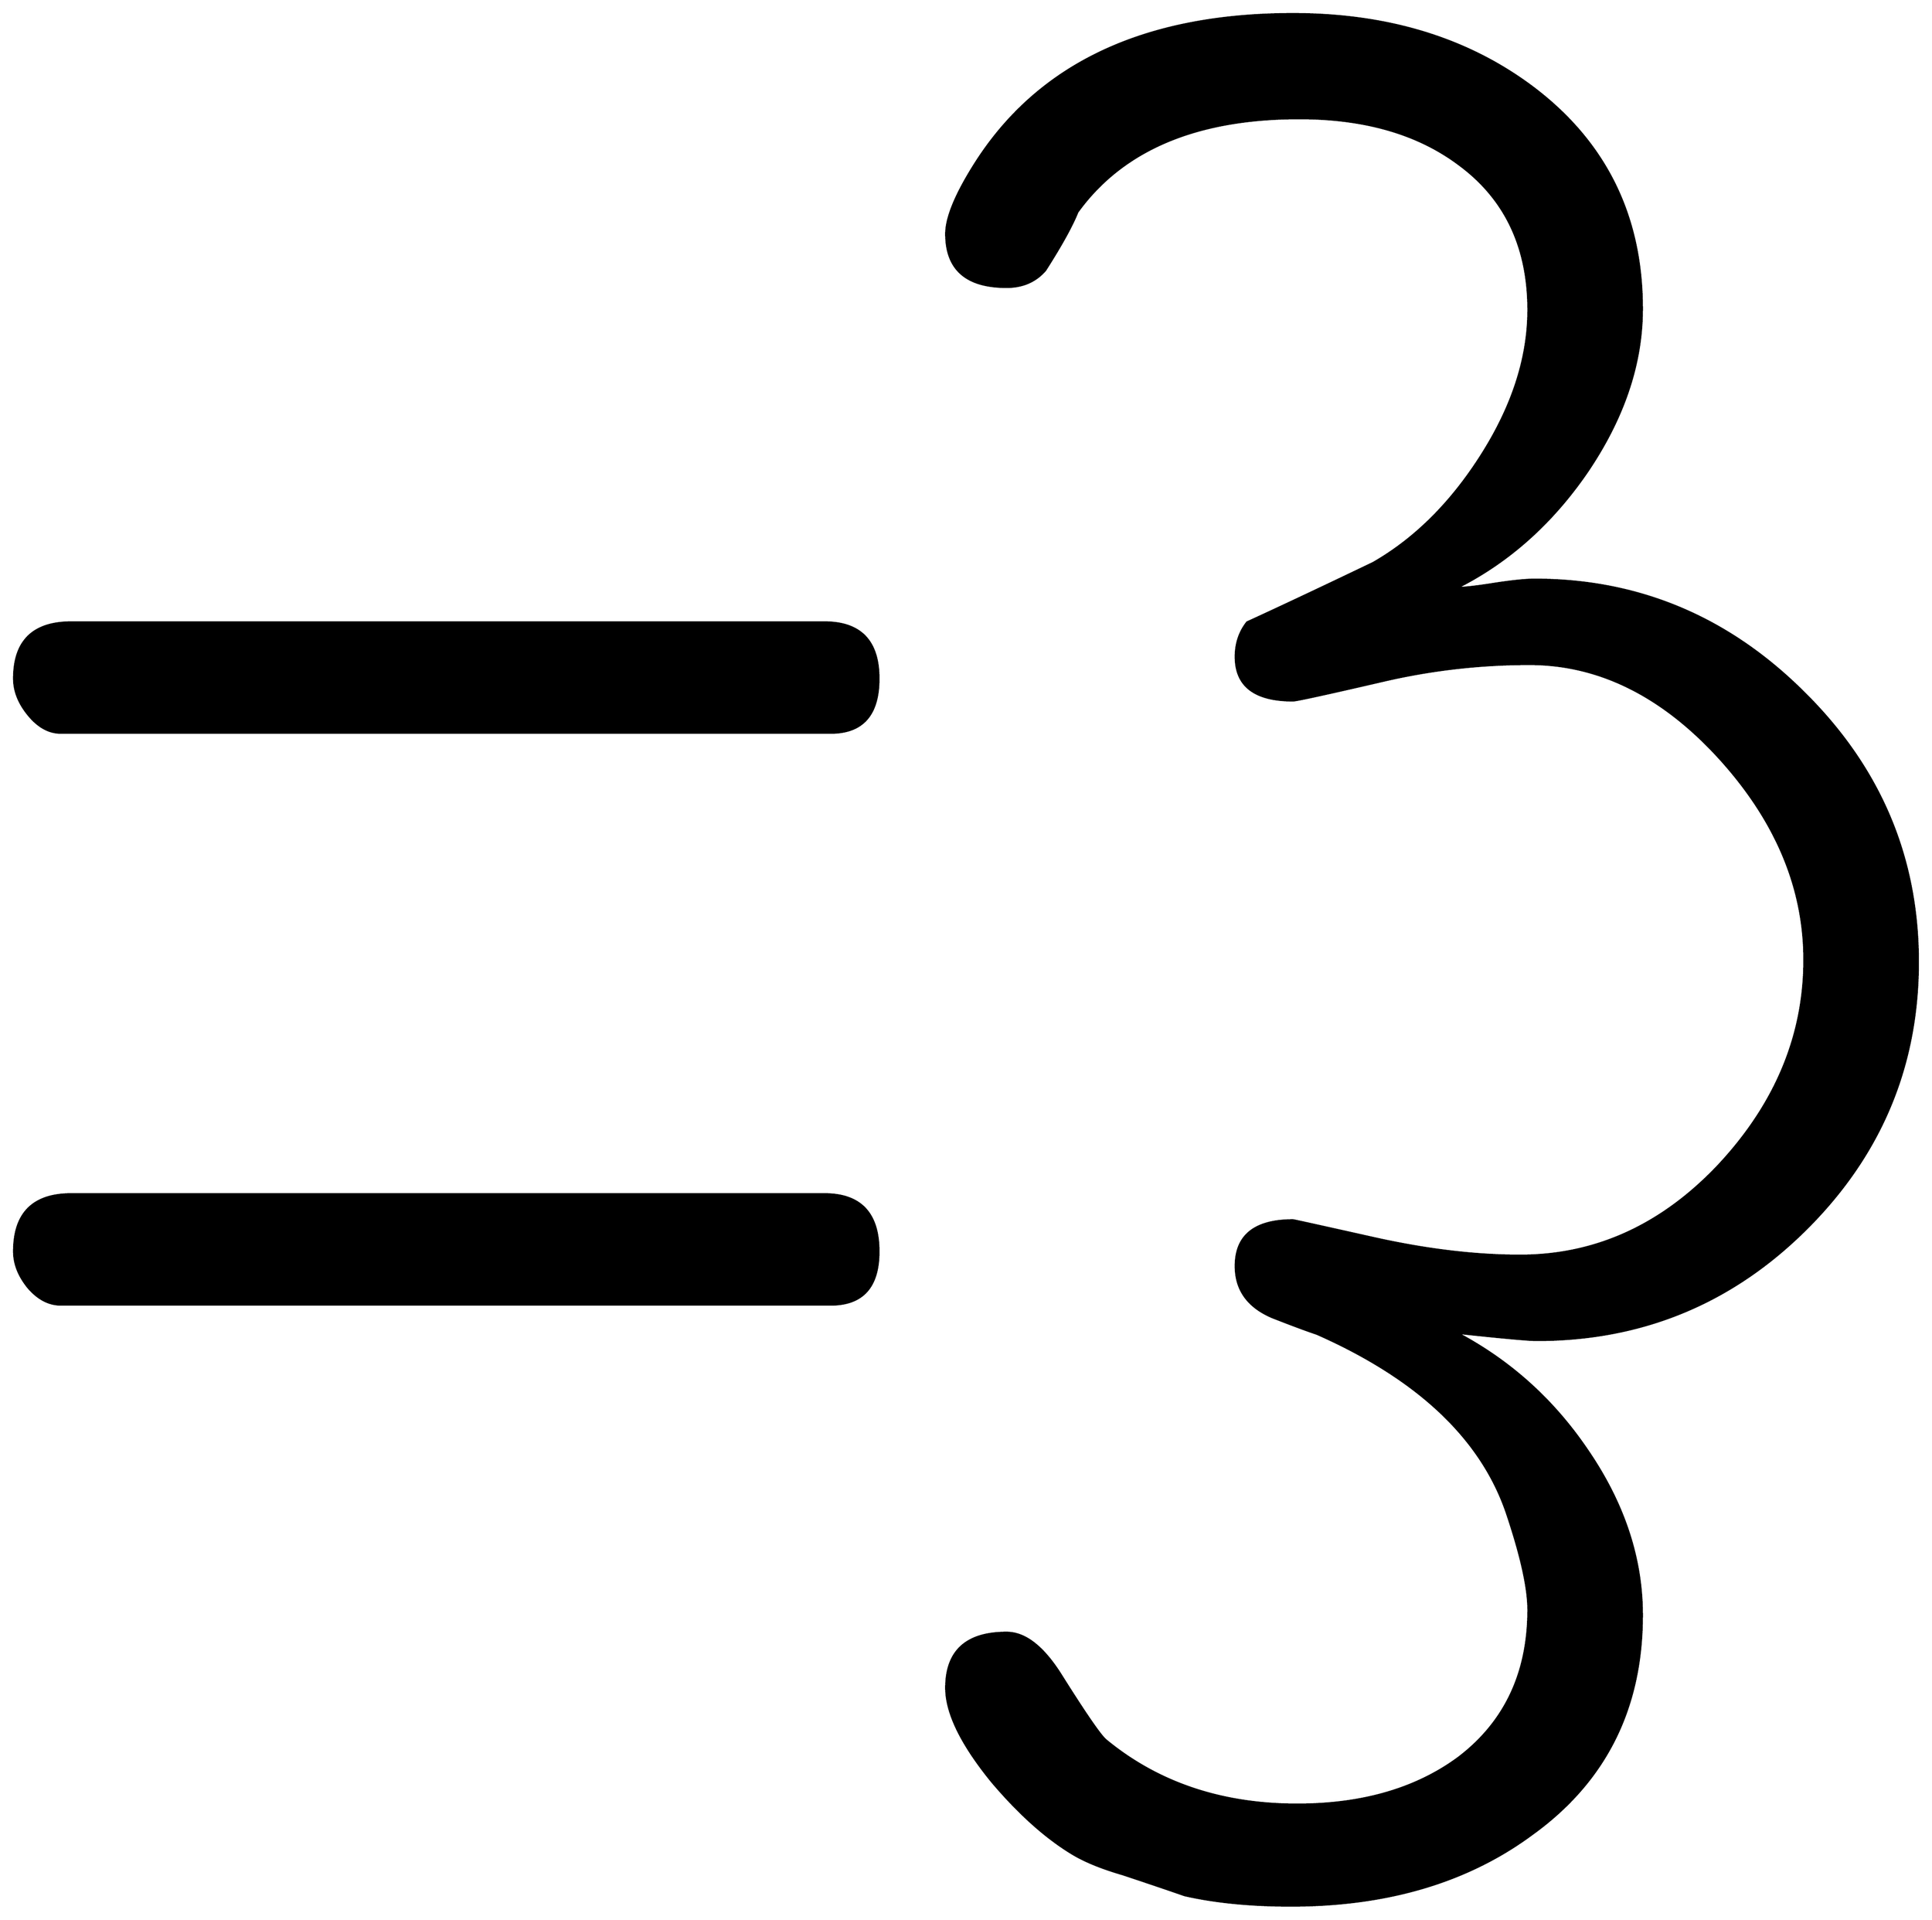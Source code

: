 


\begin{tikzpicture}[y=0.80pt, x=0.80pt, yscale=-1.0, xscale=1.0, inner sep=0pt, outer sep=0pt]
\begin{scope}[shift={(100.0,1715.0)},nonzero rule]
  \path[draw=.,fill=.,line width=1.600pt] (1910.0,-589.0) ..
    controls (1910.0,-489.0) and (1874.0,-403.333) ..
    (1802.0,-332.0) .. controls (1730.667,-261.333) and
    (1644.667,-226.0) .. (1544.0,-226.0) .. controls
    (1536.0,-226.0) and (1510.333,-228.333) .. (1467.0,-233.0) ..
    controls (1517.667,-206.333) and (1559.333,-169.0) ..
    (1592.0,-121.0) .. controls (1627.333,-69.667) and
    (1645.0,-16.667) .. (1645.0,38.0) .. controls (1645.0,127.333)
    and (1610.0,197.333) .. (1540.0,248.0) .. controls
    (1478.0,294.0) and (1400.667,317.0) .. (1308.0,317.0) ..
    controls (1269.333,317.0) and (1235.333,313.667) .. (1206.0,307.0)
    .. controls (1192.667,302.333) and (1173.0,295.667) ..
    (1147.0,287.0) .. controls (1126.333,281.0) and (1110.0,274.333)
    .. (1098.0,267.0) .. controls (1072.667,251.667) and
    (1047.0,228.667) .. (1021.0,198.0) .. controls (991.667,162.0)
    and (977.0,132.0) .. (977.0,108.0) .. controls (977.0,72.667)
    and (996.333,55.0) .. (1035.0,55.0) .. controls (1053.0,55.0)
    and (1070.667,69.0) .. (1088.0,97.0) .. controls
    (1110.667,133.0) and (1124.667,153.333) .. (1130.0,158.0) ..
    controls (1180.0,199.333) and (1241.333,220.0) .. (1314.0,220.0)
    .. controls (1376.667,220.0) and (1428.333,205.0) ..
    (1469.0,175.0) .. controls (1513.667,141.0) and (1536.0,93.667)
    .. (1536.0,33.0) .. controls (1536.0,12.333) and
    (1529.333,-18.0) .. (1516.0,-58.0) .. controls (1492.0,-130.667)
    and (1431.0,-188.667) .. (1333.0,-232.0) .. controls
    (1323.0,-235.333) and (1308.667,-240.667) .. (1290.0,-248.0) ..
    controls (1266.667,-258.0) and (1255.0,-274.333) ..
    (1255.0,-297.0) .. controls (1255.0,-326.333) and
    (1273.333,-341.0) .. (1310.0,-341.0) .. controls
    (1310.667,-341.0) and (1336.333,-335.333) .. (1387.0,-324.0) ..
    controls (1437.667,-312.667) and (1484.667,-307.0) ..
    (1528.0,-307.0) .. controls (1600.667,-307.0) and
    (1664.333,-336.0) .. (1719.0,-394.0) .. controls
    (1773.667,-452.667) and (1801.0,-518.333) .. (1801.0,-591.0) ..
    controls (1801.0,-659.667) and (1774.333,-723.667) ..
    (1721.0,-783.0) .. controls (1665.667,-844.333) and
    (1604.333,-875.0) .. (1537.0,-875.0) .. controls
    (1489.667,-875.0) and (1443.0,-869.667) .. (1397.0,-859.0) ..
    controls (1342.333,-846.333) and (1313.333,-840.0) ..
    (1310.0,-840.0) .. controls (1273.333,-840.0) and
    (1255.0,-854.0) .. (1255.0,-882.0) .. controls
    (1255.0,-894.667) and (1258.667,-905.667) .. (1266.0,-915.0) ..
    controls (1298.0,-929.667) and (1338.333,-948.667) ..
    (1387.0,-972.0) .. controls (1427.667,-995.333) and
    (1462.667,-1030.333) .. (1492.0,-1077.0) .. controls
    (1521.333,-1123.667) and (1536.0,-1169.667) .. (1536.0,-1215.0) ..
    controls (1536.0,-1275.667) and (1513.667,-1322.333) ..
    (1469.0,-1355.0) .. controls (1429.667,-1384.333) and
    (1378.667,-1399.0) .. (1316.0,-1399.0) .. controls
    (1217.333,-1399.0) and (1146.333,-1369.0) .. (1103.0,-1309.0) ..
    controls (1097.667,-1295.667) and (1087.333,-1277.0) ..
    (1072.0,-1253.0) .. controls (1062.667,-1242.333) and
    (1050.333,-1237.0) .. (1035.0,-1237.0) .. controls
    (996.333,-1237.0) and (977.0,-1254.0) .. (977.0,-1288.0) ..
    controls (977.0,-1303.333) and (986.0,-1325.333) ..
    (1004.0,-1354.0) .. controls (1064.667,-1450.667) and
    (1166.667,-1499.0) .. (1310.0,-1499.0) .. controls
    (1401.333,-1499.0) and (1478.333,-1475.333) .. (1541.0,-1428.0) ..
    controls (1610.333,-1375.333) and (1645.0,-1304.667) ..
    (1645.0,-1216.0) .. controls (1645.0,-1163.333) and
    (1627.333,-1111.0) .. (1592.0,-1059.0) .. controls
    (1558.0,-1009.667) and (1516.333,-972.667) .. (1467.0,-948.0) ..
    controls (1474.333,-948.0) and (1486.333,-949.333) ..
    (1503.0,-952.0) .. controls (1520.333,-954.667) and
    (1533.333,-956.0) .. (1542.0,-956.0) .. controls
    (1642.0,-956.0) and (1728.333,-919.667) .. (1801.0,-847.0) ..
    controls (1873.667,-775.0) and (1910.0,-689.0) ..
    (1910.0,-589.0) -- cycle(912.0,-861.0) .. controls
    (912.0,-826.333) and (896.667,-809.0) .. (866.0,-809.0) --
    (127.0,-809.0) .. controls (115.667,-809.0) and (105.333,-814.667)
    .. (96.0,-826.0) .. controls (86.667,-837.333) and (82.0,-849.0)
    .. (82.0,-861.0) .. controls (82.0,-897.0) and
    (100.333,-915.0) .. (137.0,-915.0) -- (860.0,-915.0) ..
    controls (894.667,-915.0) and (912.0,-897.0) .. (912.0,-861.0)
    -- cycle(912.0,-311.0) .. controls (912.0,-277.0) and
    (896.667,-260.0) .. (866.0,-260.0) -- (127.0,-260.0) ..
    controls (115.667,-260.0) and (105.333,-265.333) .. (96.0,-276.0)
    .. controls (86.667,-287.333) and (82.0,-299.0) .. (82.0,-311.0)
    .. controls (82.0,-347.667) and (100.333,-366.0) ..
    (137.0,-366.0) -- (860.0,-366.0) .. controls (894.667,-366.0)
    and (912.0,-347.667) .. (912.0,-311.0) -- cycle;
\end{scope}

\end{tikzpicture}

